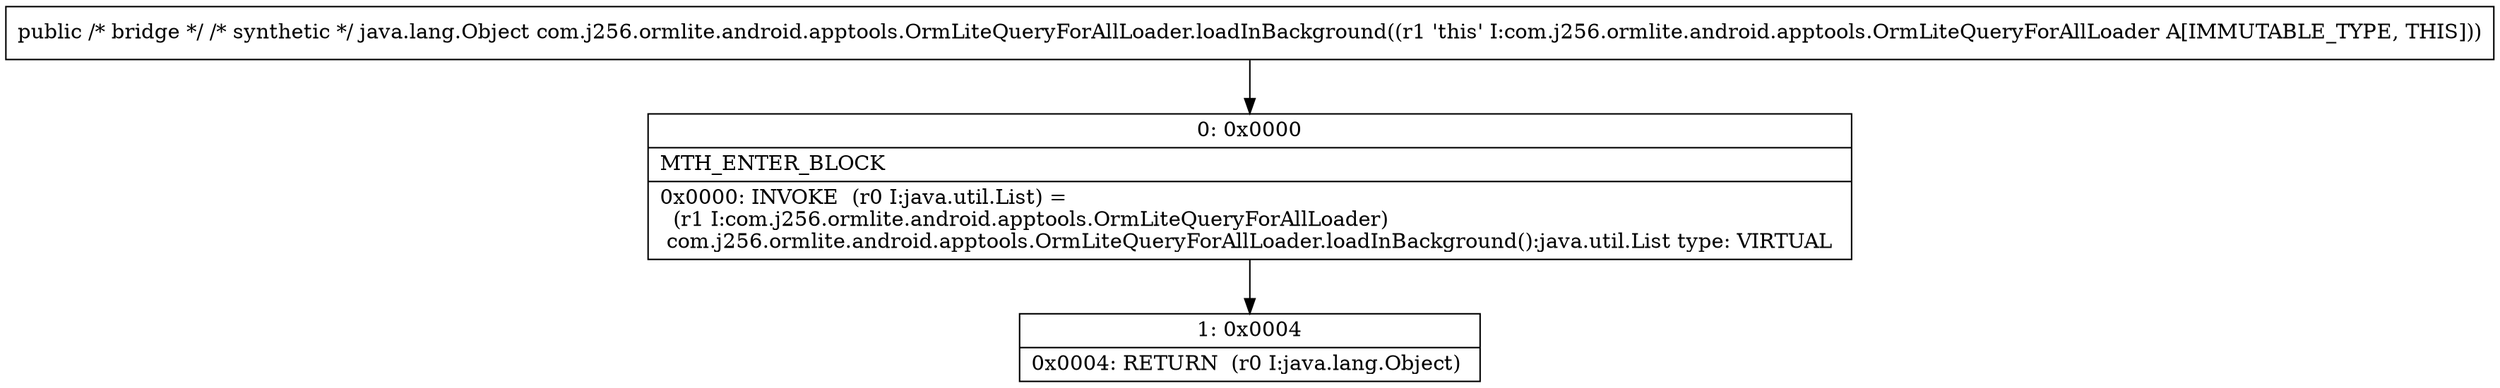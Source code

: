 digraph "CFG forcom.j256.ormlite.android.apptools.OrmLiteQueryForAllLoader.loadInBackground()Ljava\/lang\/Object;" {
Node_0 [shape=record,label="{0\:\ 0x0000|MTH_ENTER_BLOCK\l|0x0000: INVOKE  (r0 I:java.util.List) = \l  (r1 I:com.j256.ormlite.android.apptools.OrmLiteQueryForAllLoader)\l com.j256.ormlite.android.apptools.OrmLiteQueryForAllLoader.loadInBackground():java.util.List type: VIRTUAL \l}"];
Node_1 [shape=record,label="{1\:\ 0x0004|0x0004: RETURN  (r0 I:java.lang.Object) \l}"];
MethodNode[shape=record,label="{public \/* bridge *\/ \/* synthetic *\/ java.lang.Object com.j256.ormlite.android.apptools.OrmLiteQueryForAllLoader.loadInBackground((r1 'this' I:com.j256.ormlite.android.apptools.OrmLiteQueryForAllLoader A[IMMUTABLE_TYPE, THIS])) }"];
MethodNode -> Node_0;
Node_0 -> Node_1;
}

